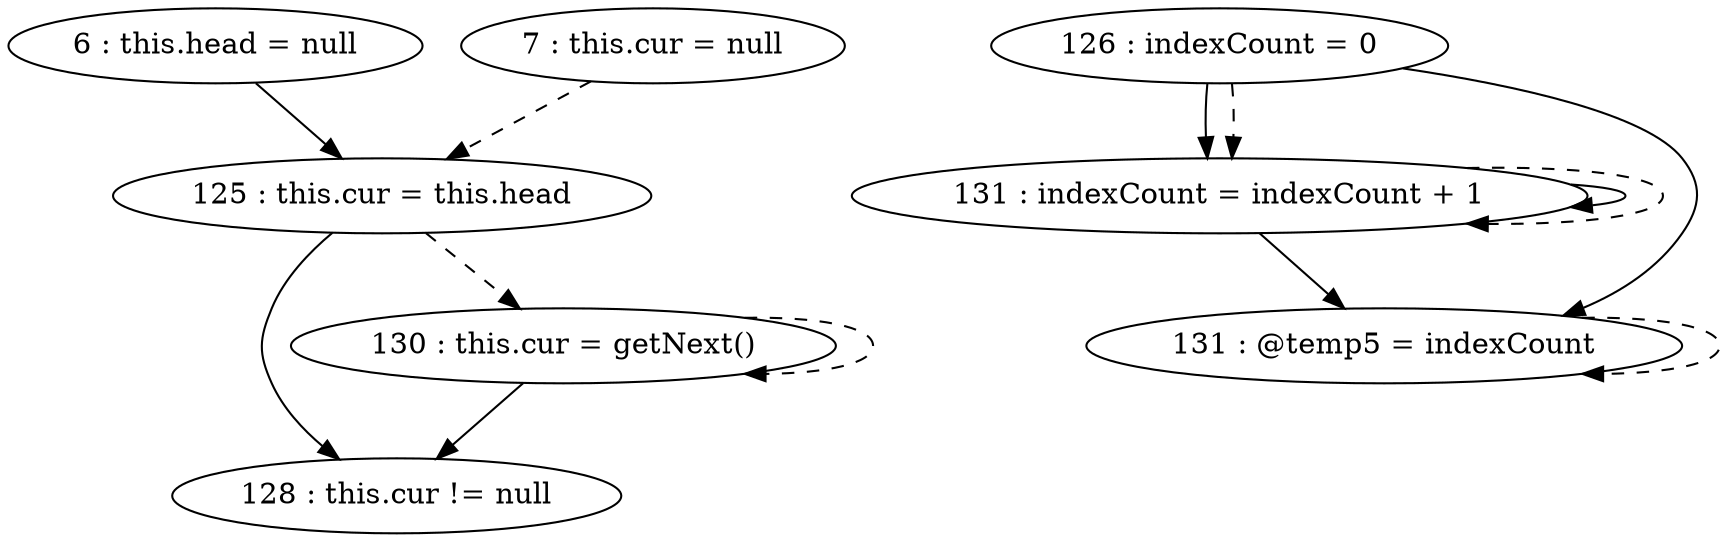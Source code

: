 digraph G {
"6 : this.head = null"
"6 : this.head = null" -> "125 : this.cur = this.head"
"7 : this.cur = null"
"7 : this.cur = null" -> "125 : this.cur = this.head" [style=dashed]
"125 : this.cur = this.head"
"125 : this.cur = this.head" -> "128 : this.cur != null"
"125 : this.cur = this.head" -> "130 : this.cur = getNext()" [style=dashed]
"126 : indexCount = 0"
"126 : indexCount = 0" -> "131 : indexCount = indexCount + 1"
"126 : indexCount = 0" -> "131 : @temp5 = indexCount"
"126 : indexCount = 0" -> "131 : indexCount = indexCount + 1" [style=dashed]
"128 : this.cur != null"
"130 : this.cur = getNext()"
"130 : this.cur = getNext()" -> "128 : this.cur != null"
"130 : this.cur = getNext()" -> "130 : this.cur = getNext()" [style=dashed]
"131 : @temp5 = indexCount"
"131 : @temp5 = indexCount" -> "131 : @temp5 = indexCount" [style=dashed]
"131 : indexCount = indexCount + 1"
"131 : indexCount = indexCount + 1" -> "131 : indexCount = indexCount + 1"
"131 : indexCount = indexCount + 1" -> "131 : @temp5 = indexCount"
"131 : indexCount = indexCount + 1" -> "131 : indexCount = indexCount + 1" [style=dashed]
"128 : this.cur != null"
}